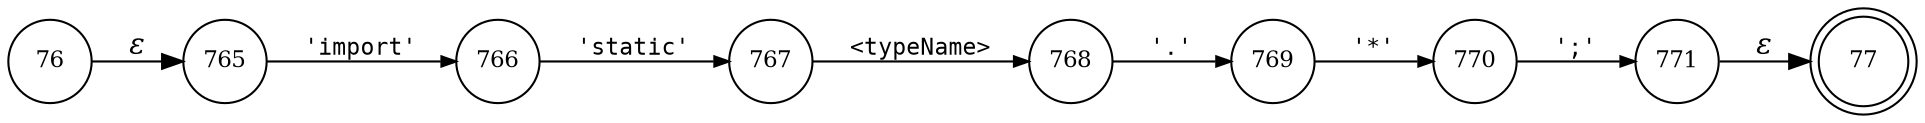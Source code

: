 digraph ATN {
rankdir=LR;
s77[fontsize=11, label="77", shape=doublecircle, fixedsize=true, width=.6];
s768[fontsize=11,label="768", shape=circle, fixedsize=true, width=.55, peripheries=1];
s769[fontsize=11,label="769", shape=circle, fixedsize=true, width=.55, peripheries=1];
s770[fontsize=11,label="770", shape=circle, fixedsize=true, width=.55, peripheries=1];
s771[fontsize=11,label="771", shape=circle, fixedsize=true, width=.55, peripheries=1];
s76[fontsize=11,label="76", shape=circle, fixedsize=true, width=.55, peripheries=1];
s765[fontsize=11,label="765", shape=circle, fixedsize=true, width=.55, peripheries=1];
s766[fontsize=11,label="766", shape=circle, fixedsize=true, width=.55, peripheries=1];
s767[fontsize=11,label="767", shape=circle, fixedsize=true, width=.55, peripheries=1];
s76 -> s765 [fontname="Times-Italic", label="&epsilon;"];
s765 -> s766 [fontsize=11, fontname="Courier", arrowsize=.7, label = "'import'", arrowhead = normal];
s766 -> s767 [fontsize=11, fontname="Courier", arrowsize=.7, label = "'static'", arrowhead = normal];
s767 -> s768 [fontsize=11, fontname="Courier", arrowsize=.7, label = "<typeName>", arrowhead = normal];
s768 -> s769 [fontsize=11, fontname="Courier", arrowsize=.7, label = "'.'", arrowhead = normal];
s769 -> s770 [fontsize=11, fontname="Courier", arrowsize=.7, label = "'*'", arrowhead = normal];
s770 -> s771 [fontsize=11, fontname="Courier", arrowsize=.7, label = "';'", arrowhead = normal];
s771 -> s77 [fontname="Times-Italic", label="&epsilon;"];
}